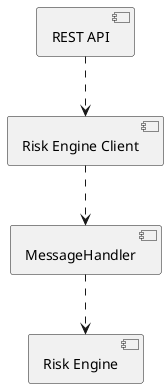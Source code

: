 @startuml
'https://plantuml.com/component-diagram

component "REST API"
component "Risk Engine Client"
component MessageHandler
component "Risk Engine"

[REST API] ..> [Risk Engine Client]
[Risk Engine Client] ..> MessageHandler
[MessageHandler] ..> [Risk Engine]


@enduml